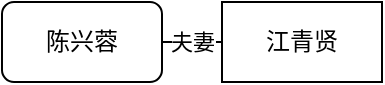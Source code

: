 <mxfile version="28.2.8">
  <diagram name="第 1 页" id="2n3KgUWMzvEAdIRNrWVw">
    <mxGraphModel dx="740" dy="409" grid="1" gridSize="10" guides="1" tooltips="1" connect="1" arrows="1" fold="1" page="1" pageScale="1" pageWidth="827" pageHeight="1169" math="0" shadow="0">
      <root>
        <mxCell id="0" />
        <mxCell id="1" parent="0" />
        <UserObject label="江青贤" link="https://viewer.diagrams.net/?tags=%7B%7D&amp;lightbox=1&amp;highlight=0000ff&amp;edit=_blank&amp;layers=1&amp;nav=1&amp;title=%E6%B1%9F%E6%B0%8F%E5%AE%B6%E6%97%8F%E5%9B%BE.drawio&amp;dark=auto#Uhttps%3A%2F%2Fraw.githubusercontent.com%2Ftoppemonkey%2Fprocessing_folder%2Fmain%2F%E5%AE%B6%E6%97%8F%E7%BB%93%E6%9E%84%E5%9B%BE%2F%E6%B1%9F%E6%B0%8F%E5%AE%B6%E6%97%8F%E5%9B%BE.drawio" id="S-B3BTwMpIaSL_bHsfcL-1">
          <mxCell style="rounded=0;whiteSpace=wrap;html=1;" vertex="1" parent="1">
            <mxGeometry x="390" y="240.0" width="80" height="40" as="geometry" />
          </mxCell>
        </UserObject>
        <mxCell id="S-B3BTwMpIaSL_bHsfcL-3" value="夫妻" style="edgeStyle=orthogonalEdgeStyle;rounded=0;orthogonalLoop=1;jettySize=auto;html=1;exitX=1;exitY=0.5;exitDx=0;exitDy=0;entryX=0;entryY=0.5;entryDx=0;entryDy=0;endArrow=none;endFill=0;" edge="1" parent="1" source="S-B3BTwMpIaSL_bHsfcL-2" target="S-B3BTwMpIaSL_bHsfcL-1">
          <mxGeometry relative="1" as="geometry" />
        </mxCell>
        <mxCell id="S-B3BTwMpIaSL_bHsfcL-2" value="陈兴蓉" style="rounded=1;whiteSpace=wrap;html=1;" vertex="1" parent="1">
          <mxGeometry x="280" y="240.0" width="80" height="40" as="geometry" />
        </mxCell>
      </root>
    </mxGraphModel>
  </diagram>
</mxfile>
